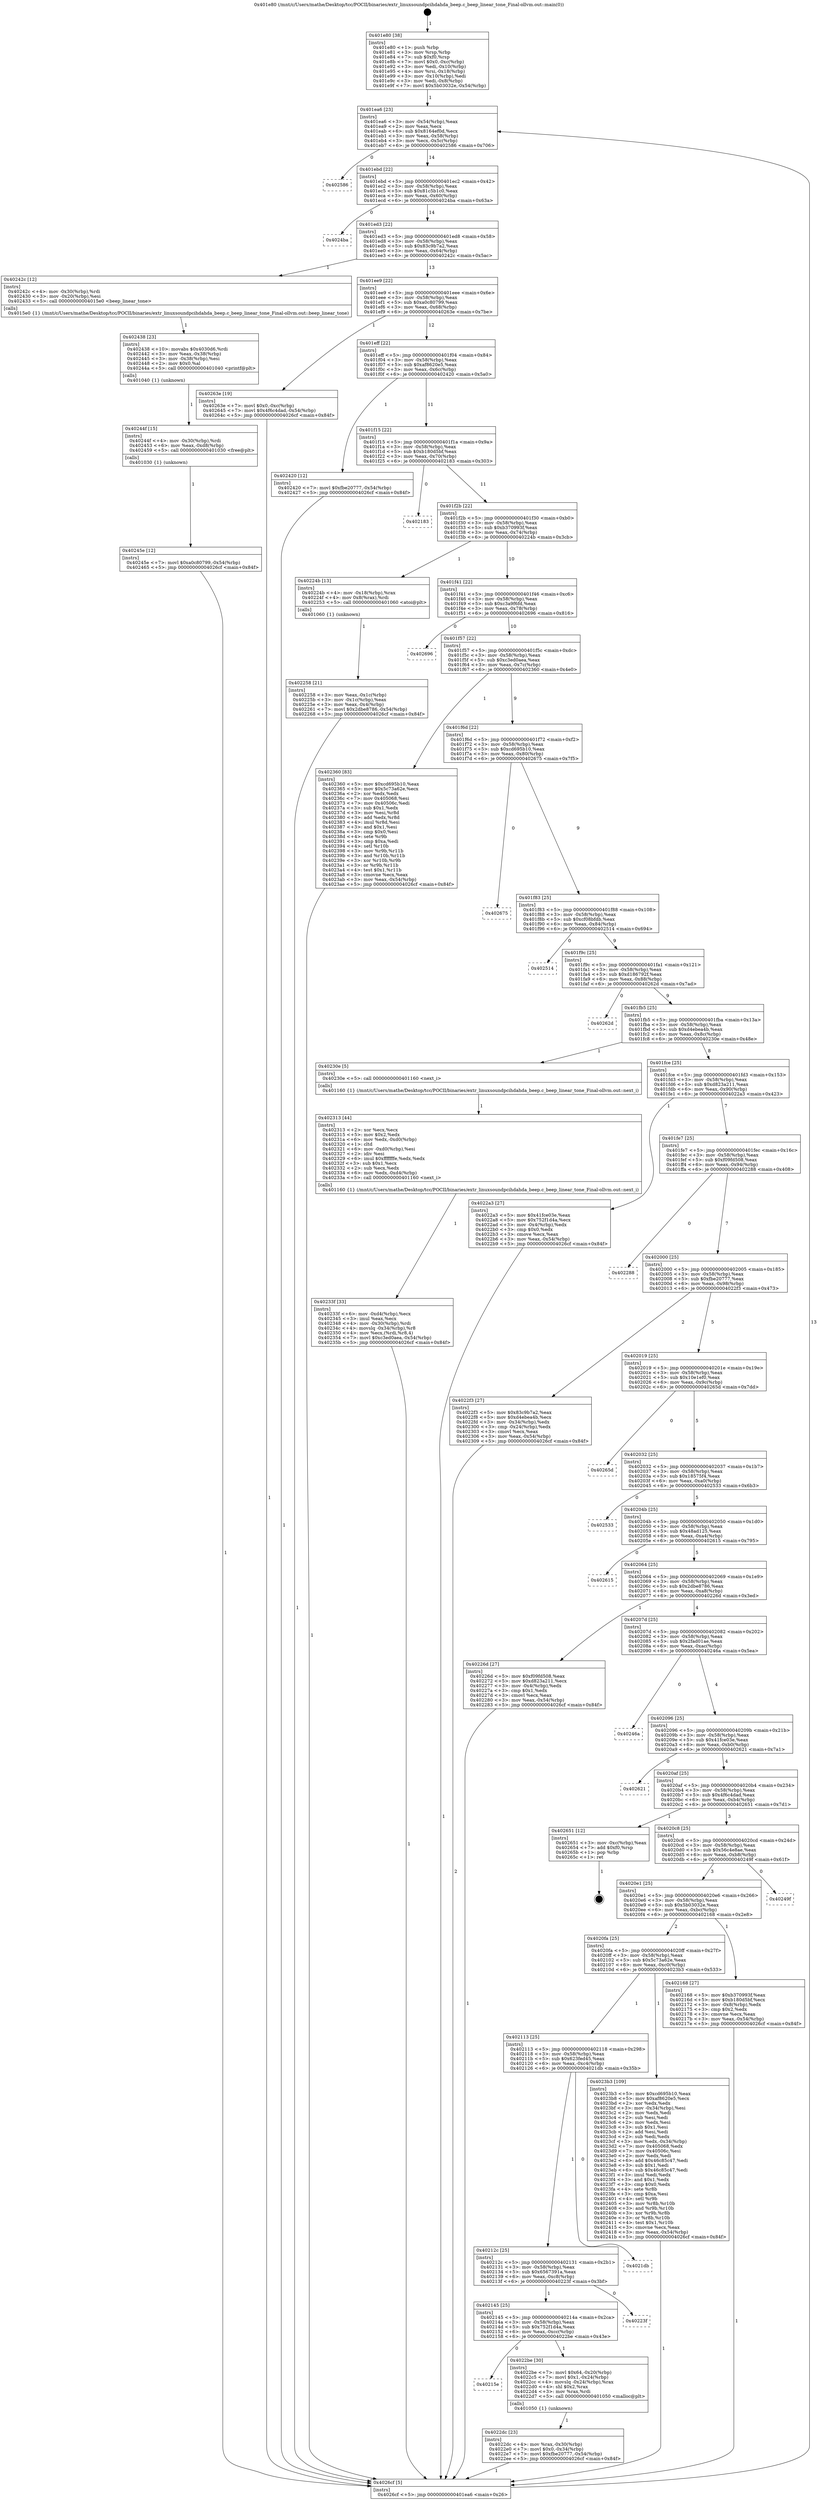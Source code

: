 digraph "0x401e80" {
  label = "0x401e80 (/mnt/c/Users/mathe/Desktop/tcc/POCII/binaries/extr_linuxsoundpcihdahda_beep.c_beep_linear_tone_Final-ollvm.out::main(0))"
  labelloc = "t"
  node[shape=record]

  Entry [label="",width=0.3,height=0.3,shape=circle,fillcolor=black,style=filled]
  "0x401ea6" [label="{
     0x401ea6 [23]\l
     | [instrs]\l
     &nbsp;&nbsp;0x401ea6 \<+3\>: mov -0x54(%rbp),%eax\l
     &nbsp;&nbsp;0x401ea9 \<+2\>: mov %eax,%ecx\l
     &nbsp;&nbsp;0x401eab \<+6\>: sub $0x8164ef0d,%ecx\l
     &nbsp;&nbsp;0x401eb1 \<+3\>: mov %eax,-0x58(%rbp)\l
     &nbsp;&nbsp;0x401eb4 \<+3\>: mov %ecx,-0x5c(%rbp)\l
     &nbsp;&nbsp;0x401eb7 \<+6\>: je 0000000000402586 \<main+0x706\>\l
  }"]
  "0x402586" [label="{
     0x402586\l
  }", style=dashed]
  "0x401ebd" [label="{
     0x401ebd [22]\l
     | [instrs]\l
     &nbsp;&nbsp;0x401ebd \<+5\>: jmp 0000000000401ec2 \<main+0x42\>\l
     &nbsp;&nbsp;0x401ec2 \<+3\>: mov -0x58(%rbp),%eax\l
     &nbsp;&nbsp;0x401ec5 \<+5\>: sub $0x81c5b1c0,%eax\l
     &nbsp;&nbsp;0x401eca \<+3\>: mov %eax,-0x60(%rbp)\l
     &nbsp;&nbsp;0x401ecd \<+6\>: je 00000000004024ba \<main+0x63a\>\l
  }"]
  Exit [label="",width=0.3,height=0.3,shape=circle,fillcolor=black,style=filled,peripheries=2]
  "0x4024ba" [label="{
     0x4024ba\l
  }", style=dashed]
  "0x401ed3" [label="{
     0x401ed3 [22]\l
     | [instrs]\l
     &nbsp;&nbsp;0x401ed3 \<+5\>: jmp 0000000000401ed8 \<main+0x58\>\l
     &nbsp;&nbsp;0x401ed8 \<+3\>: mov -0x58(%rbp),%eax\l
     &nbsp;&nbsp;0x401edb \<+5\>: sub $0x83c9b7a2,%eax\l
     &nbsp;&nbsp;0x401ee0 \<+3\>: mov %eax,-0x64(%rbp)\l
     &nbsp;&nbsp;0x401ee3 \<+6\>: je 000000000040242c \<main+0x5ac\>\l
  }"]
  "0x40245e" [label="{
     0x40245e [12]\l
     | [instrs]\l
     &nbsp;&nbsp;0x40245e \<+7\>: movl $0xa0c80799,-0x54(%rbp)\l
     &nbsp;&nbsp;0x402465 \<+5\>: jmp 00000000004026cf \<main+0x84f\>\l
  }"]
  "0x40242c" [label="{
     0x40242c [12]\l
     | [instrs]\l
     &nbsp;&nbsp;0x40242c \<+4\>: mov -0x30(%rbp),%rdi\l
     &nbsp;&nbsp;0x402430 \<+3\>: mov -0x20(%rbp),%esi\l
     &nbsp;&nbsp;0x402433 \<+5\>: call 00000000004015e0 \<beep_linear_tone\>\l
     | [calls]\l
     &nbsp;&nbsp;0x4015e0 \{1\} (/mnt/c/Users/mathe/Desktop/tcc/POCII/binaries/extr_linuxsoundpcihdahda_beep.c_beep_linear_tone_Final-ollvm.out::beep_linear_tone)\l
  }"]
  "0x401ee9" [label="{
     0x401ee9 [22]\l
     | [instrs]\l
     &nbsp;&nbsp;0x401ee9 \<+5\>: jmp 0000000000401eee \<main+0x6e\>\l
     &nbsp;&nbsp;0x401eee \<+3\>: mov -0x58(%rbp),%eax\l
     &nbsp;&nbsp;0x401ef1 \<+5\>: sub $0xa0c80799,%eax\l
     &nbsp;&nbsp;0x401ef6 \<+3\>: mov %eax,-0x68(%rbp)\l
     &nbsp;&nbsp;0x401ef9 \<+6\>: je 000000000040263e \<main+0x7be\>\l
  }"]
  "0x40244f" [label="{
     0x40244f [15]\l
     | [instrs]\l
     &nbsp;&nbsp;0x40244f \<+4\>: mov -0x30(%rbp),%rdi\l
     &nbsp;&nbsp;0x402453 \<+6\>: mov %eax,-0xd8(%rbp)\l
     &nbsp;&nbsp;0x402459 \<+5\>: call 0000000000401030 \<free@plt\>\l
     | [calls]\l
     &nbsp;&nbsp;0x401030 \{1\} (unknown)\l
  }"]
  "0x40263e" [label="{
     0x40263e [19]\l
     | [instrs]\l
     &nbsp;&nbsp;0x40263e \<+7\>: movl $0x0,-0xc(%rbp)\l
     &nbsp;&nbsp;0x402645 \<+7\>: movl $0x4f6c4dad,-0x54(%rbp)\l
     &nbsp;&nbsp;0x40264c \<+5\>: jmp 00000000004026cf \<main+0x84f\>\l
  }"]
  "0x401eff" [label="{
     0x401eff [22]\l
     | [instrs]\l
     &nbsp;&nbsp;0x401eff \<+5\>: jmp 0000000000401f04 \<main+0x84\>\l
     &nbsp;&nbsp;0x401f04 \<+3\>: mov -0x58(%rbp),%eax\l
     &nbsp;&nbsp;0x401f07 \<+5\>: sub $0xaf8620e5,%eax\l
     &nbsp;&nbsp;0x401f0c \<+3\>: mov %eax,-0x6c(%rbp)\l
     &nbsp;&nbsp;0x401f0f \<+6\>: je 0000000000402420 \<main+0x5a0\>\l
  }"]
  "0x402438" [label="{
     0x402438 [23]\l
     | [instrs]\l
     &nbsp;&nbsp;0x402438 \<+10\>: movabs $0x4030d6,%rdi\l
     &nbsp;&nbsp;0x402442 \<+3\>: mov %eax,-0x38(%rbp)\l
     &nbsp;&nbsp;0x402445 \<+3\>: mov -0x38(%rbp),%esi\l
     &nbsp;&nbsp;0x402448 \<+2\>: mov $0x0,%al\l
     &nbsp;&nbsp;0x40244a \<+5\>: call 0000000000401040 \<printf@plt\>\l
     | [calls]\l
     &nbsp;&nbsp;0x401040 \{1\} (unknown)\l
  }"]
  "0x402420" [label="{
     0x402420 [12]\l
     | [instrs]\l
     &nbsp;&nbsp;0x402420 \<+7\>: movl $0xfbe20777,-0x54(%rbp)\l
     &nbsp;&nbsp;0x402427 \<+5\>: jmp 00000000004026cf \<main+0x84f\>\l
  }"]
  "0x401f15" [label="{
     0x401f15 [22]\l
     | [instrs]\l
     &nbsp;&nbsp;0x401f15 \<+5\>: jmp 0000000000401f1a \<main+0x9a\>\l
     &nbsp;&nbsp;0x401f1a \<+3\>: mov -0x58(%rbp),%eax\l
     &nbsp;&nbsp;0x401f1d \<+5\>: sub $0xb180d5bf,%eax\l
     &nbsp;&nbsp;0x401f22 \<+3\>: mov %eax,-0x70(%rbp)\l
     &nbsp;&nbsp;0x401f25 \<+6\>: je 0000000000402183 \<main+0x303\>\l
  }"]
  "0x40233f" [label="{
     0x40233f [33]\l
     | [instrs]\l
     &nbsp;&nbsp;0x40233f \<+6\>: mov -0xd4(%rbp),%ecx\l
     &nbsp;&nbsp;0x402345 \<+3\>: imul %eax,%ecx\l
     &nbsp;&nbsp;0x402348 \<+4\>: mov -0x30(%rbp),%rdi\l
     &nbsp;&nbsp;0x40234c \<+4\>: movslq -0x34(%rbp),%r8\l
     &nbsp;&nbsp;0x402350 \<+4\>: mov %ecx,(%rdi,%r8,4)\l
     &nbsp;&nbsp;0x402354 \<+7\>: movl $0xc3ed0aea,-0x54(%rbp)\l
     &nbsp;&nbsp;0x40235b \<+5\>: jmp 00000000004026cf \<main+0x84f\>\l
  }"]
  "0x402183" [label="{
     0x402183\l
  }", style=dashed]
  "0x401f2b" [label="{
     0x401f2b [22]\l
     | [instrs]\l
     &nbsp;&nbsp;0x401f2b \<+5\>: jmp 0000000000401f30 \<main+0xb0\>\l
     &nbsp;&nbsp;0x401f30 \<+3\>: mov -0x58(%rbp),%eax\l
     &nbsp;&nbsp;0x401f33 \<+5\>: sub $0xb370993f,%eax\l
     &nbsp;&nbsp;0x401f38 \<+3\>: mov %eax,-0x74(%rbp)\l
     &nbsp;&nbsp;0x401f3b \<+6\>: je 000000000040224b \<main+0x3cb\>\l
  }"]
  "0x402313" [label="{
     0x402313 [44]\l
     | [instrs]\l
     &nbsp;&nbsp;0x402313 \<+2\>: xor %ecx,%ecx\l
     &nbsp;&nbsp;0x402315 \<+5\>: mov $0x2,%edx\l
     &nbsp;&nbsp;0x40231a \<+6\>: mov %edx,-0xd0(%rbp)\l
     &nbsp;&nbsp;0x402320 \<+1\>: cltd\l
     &nbsp;&nbsp;0x402321 \<+6\>: mov -0xd0(%rbp),%esi\l
     &nbsp;&nbsp;0x402327 \<+2\>: idiv %esi\l
     &nbsp;&nbsp;0x402329 \<+6\>: imul $0xfffffffe,%edx,%edx\l
     &nbsp;&nbsp;0x40232f \<+3\>: sub $0x1,%ecx\l
     &nbsp;&nbsp;0x402332 \<+2\>: sub %ecx,%edx\l
     &nbsp;&nbsp;0x402334 \<+6\>: mov %edx,-0xd4(%rbp)\l
     &nbsp;&nbsp;0x40233a \<+5\>: call 0000000000401160 \<next_i\>\l
     | [calls]\l
     &nbsp;&nbsp;0x401160 \{1\} (/mnt/c/Users/mathe/Desktop/tcc/POCII/binaries/extr_linuxsoundpcihdahda_beep.c_beep_linear_tone_Final-ollvm.out::next_i)\l
  }"]
  "0x40224b" [label="{
     0x40224b [13]\l
     | [instrs]\l
     &nbsp;&nbsp;0x40224b \<+4\>: mov -0x18(%rbp),%rax\l
     &nbsp;&nbsp;0x40224f \<+4\>: mov 0x8(%rax),%rdi\l
     &nbsp;&nbsp;0x402253 \<+5\>: call 0000000000401060 \<atoi@plt\>\l
     | [calls]\l
     &nbsp;&nbsp;0x401060 \{1\} (unknown)\l
  }"]
  "0x401f41" [label="{
     0x401f41 [22]\l
     | [instrs]\l
     &nbsp;&nbsp;0x401f41 \<+5\>: jmp 0000000000401f46 \<main+0xc6\>\l
     &nbsp;&nbsp;0x401f46 \<+3\>: mov -0x58(%rbp),%eax\l
     &nbsp;&nbsp;0x401f49 \<+5\>: sub $0xc3a9f6fd,%eax\l
     &nbsp;&nbsp;0x401f4e \<+3\>: mov %eax,-0x78(%rbp)\l
     &nbsp;&nbsp;0x401f51 \<+6\>: je 0000000000402696 \<main+0x816\>\l
  }"]
  "0x4022dc" [label="{
     0x4022dc [23]\l
     | [instrs]\l
     &nbsp;&nbsp;0x4022dc \<+4\>: mov %rax,-0x30(%rbp)\l
     &nbsp;&nbsp;0x4022e0 \<+7\>: movl $0x0,-0x34(%rbp)\l
     &nbsp;&nbsp;0x4022e7 \<+7\>: movl $0xfbe20777,-0x54(%rbp)\l
     &nbsp;&nbsp;0x4022ee \<+5\>: jmp 00000000004026cf \<main+0x84f\>\l
  }"]
  "0x402696" [label="{
     0x402696\l
  }", style=dashed]
  "0x401f57" [label="{
     0x401f57 [22]\l
     | [instrs]\l
     &nbsp;&nbsp;0x401f57 \<+5\>: jmp 0000000000401f5c \<main+0xdc\>\l
     &nbsp;&nbsp;0x401f5c \<+3\>: mov -0x58(%rbp),%eax\l
     &nbsp;&nbsp;0x401f5f \<+5\>: sub $0xc3ed0aea,%eax\l
     &nbsp;&nbsp;0x401f64 \<+3\>: mov %eax,-0x7c(%rbp)\l
     &nbsp;&nbsp;0x401f67 \<+6\>: je 0000000000402360 \<main+0x4e0\>\l
  }"]
  "0x40215e" [label="{
     0x40215e\l
  }", style=dashed]
  "0x402360" [label="{
     0x402360 [83]\l
     | [instrs]\l
     &nbsp;&nbsp;0x402360 \<+5\>: mov $0xcd695b10,%eax\l
     &nbsp;&nbsp;0x402365 \<+5\>: mov $0x5c73a62e,%ecx\l
     &nbsp;&nbsp;0x40236a \<+2\>: xor %edx,%edx\l
     &nbsp;&nbsp;0x40236c \<+7\>: mov 0x405068,%esi\l
     &nbsp;&nbsp;0x402373 \<+7\>: mov 0x40506c,%edi\l
     &nbsp;&nbsp;0x40237a \<+3\>: sub $0x1,%edx\l
     &nbsp;&nbsp;0x40237d \<+3\>: mov %esi,%r8d\l
     &nbsp;&nbsp;0x402380 \<+3\>: add %edx,%r8d\l
     &nbsp;&nbsp;0x402383 \<+4\>: imul %r8d,%esi\l
     &nbsp;&nbsp;0x402387 \<+3\>: and $0x1,%esi\l
     &nbsp;&nbsp;0x40238a \<+3\>: cmp $0x0,%esi\l
     &nbsp;&nbsp;0x40238d \<+4\>: sete %r9b\l
     &nbsp;&nbsp;0x402391 \<+3\>: cmp $0xa,%edi\l
     &nbsp;&nbsp;0x402394 \<+4\>: setl %r10b\l
     &nbsp;&nbsp;0x402398 \<+3\>: mov %r9b,%r11b\l
     &nbsp;&nbsp;0x40239b \<+3\>: and %r10b,%r11b\l
     &nbsp;&nbsp;0x40239e \<+3\>: xor %r10b,%r9b\l
     &nbsp;&nbsp;0x4023a1 \<+3\>: or %r9b,%r11b\l
     &nbsp;&nbsp;0x4023a4 \<+4\>: test $0x1,%r11b\l
     &nbsp;&nbsp;0x4023a8 \<+3\>: cmovne %ecx,%eax\l
     &nbsp;&nbsp;0x4023ab \<+3\>: mov %eax,-0x54(%rbp)\l
     &nbsp;&nbsp;0x4023ae \<+5\>: jmp 00000000004026cf \<main+0x84f\>\l
  }"]
  "0x401f6d" [label="{
     0x401f6d [22]\l
     | [instrs]\l
     &nbsp;&nbsp;0x401f6d \<+5\>: jmp 0000000000401f72 \<main+0xf2\>\l
     &nbsp;&nbsp;0x401f72 \<+3\>: mov -0x58(%rbp),%eax\l
     &nbsp;&nbsp;0x401f75 \<+5\>: sub $0xcd695b10,%eax\l
     &nbsp;&nbsp;0x401f7a \<+3\>: mov %eax,-0x80(%rbp)\l
     &nbsp;&nbsp;0x401f7d \<+6\>: je 0000000000402675 \<main+0x7f5\>\l
  }"]
  "0x4022be" [label="{
     0x4022be [30]\l
     | [instrs]\l
     &nbsp;&nbsp;0x4022be \<+7\>: movl $0x64,-0x20(%rbp)\l
     &nbsp;&nbsp;0x4022c5 \<+7\>: movl $0x1,-0x24(%rbp)\l
     &nbsp;&nbsp;0x4022cc \<+4\>: movslq -0x24(%rbp),%rax\l
     &nbsp;&nbsp;0x4022d0 \<+4\>: shl $0x2,%rax\l
     &nbsp;&nbsp;0x4022d4 \<+3\>: mov %rax,%rdi\l
     &nbsp;&nbsp;0x4022d7 \<+5\>: call 0000000000401050 \<malloc@plt\>\l
     | [calls]\l
     &nbsp;&nbsp;0x401050 \{1\} (unknown)\l
  }"]
  "0x402675" [label="{
     0x402675\l
  }", style=dashed]
  "0x401f83" [label="{
     0x401f83 [25]\l
     | [instrs]\l
     &nbsp;&nbsp;0x401f83 \<+5\>: jmp 0000000000401f88 \<main+0x108\>\l
     &nbsp;&nbsp;0x401f88 \<+3\>: mov -0x58(%rbp),%eax\l
     &nbsp;&nbsp;0x401f8b \<+5\>: sub $0xcf08bfdb,%eax\l
     &nbsp;&nbsp;0x401f90 \<+6\>: mov %eax,-0x84(%rbp)\l
     &nbsp;&nbsp;0x401f96 \<+6\>: je 0000000000402514 \<main+0x694\>\l
  }"]
  "0x402145" [label="{
     0x402145 [25]\l
     | [instrs]\l
     &nbsp;&nbsp;0x402145 \<+5\>: jmp 000000000040214a \<main+0x2ca\>\l
     &nbsp;&nbsp;0x40214a \<+3\>: mov -0x58(%rbp),%eax\l
     &nbsp;&nbsp;0x40214d \<+5\>: sub $0x752f1d4a,%eax\l
     &nbsp;&nbsp;0x402152 \<+6\>: mov %eax,-0xcc(%rbp)\l
     &nbsp;&nbsp;0x402158 \<+6\>: je 00000000004022be \<main+0x43e\>\l
  }"]
  "0x402514" [label="{
     0x402514\l
  }", style=dashed]
  "0x401f9c" [label="{
     0x401f9c [25]\l
     | [instrs]\l
     &nbsp;&nbsp;0x401f9c \<+5\>: jmp 0000000000401fa1 \<main+0x121\>\l
     &nbsp;&nbsp;0x401fa1 \<+3\>: mov -0x58(%rbp),%eax\l
     &nbsp;&nbsp;0x401fa4 \<+5\>: sub $0xd186792f,%eax\l
     &nbsp;&nbsp;0x401fa9 \<+6\>: mov %eax,-0x88(%rbp)\l
     &nbsp;&nbsp;0x401faf \<+6\>: je 000000000040262d \<main+0x7ad\>\l
  }"]
  "0x40223f" [label="{
     0x40223f\l
  }", style=dashed]
  "0x40262d" [label="{
     0x40262d\l
  }", style=dashed]
  "0x401fb5" [label="{
     0x401fb5 [25]\l
     | [instrs]\l
     &nbsp;&nbsp;0x401fb5 \<+5\>: jmp 0000000000401fba \<main+0x13a\>\l
     &nbsp;&nbsp;0x401fba \<+3\>: mov -0x58(%rbp),%eax\l
     &nbsp;&nbsp;0x401fbd \<+5\>: sub $0xd4ebea4b,%eax\l
     &nbsp;&nbsp;0x401fc2 \<+6\>: mov %eax,-0x8c(%rbp)\l
     &nbsp;&nbsp;0x401fc8 \<+6\>: je 000000000040230e \<main+0x48e\>\l
  }"]
  "0x40212c" [label="{
     0x40212c [25]\l
     | [instrs]\l
     &nbsp;&nbsp;0x40212c \<+5\>: jmp 0000000000402131 \<main+0x2b1\>\l
     &nbsp;&nbsp;0x402131 \<+3\>: mov -0x58(%rbp),%eax\l
     &nbsp;&nbsp;0x402134 \<+5\>: sub $0x6567391a,%eax\l
     &nbsp;&nbsp;0x402139 \<+6\>: mov %eax,-0xc8(%rbp)\l
     &nbsp;&nbsp;0x40213f \<+6\>: je 000000000040223f \<main+0x3bf\>\l
  }"]
  "0x40230e" [label="{
     0x40230e [5]\l
     | [instrs]\l
     &nbsp;&nbsp;0x40230e \<+5\>: call 0000000000401160 \<next_i\>\l
     | [calls]\l
     &nbsp;&nbsp;0x401160 \{1\} (/mnt/c/Users/mathe/Desktop/tcc/POCII/binaries/extr_linuxsoundpcihdahda_beep.c_beep_linear_tone_Final-ollvm.out::next_i)\l
  }"]
  "0x401fce" [label="{
     0x401fce [25]\l
     | [instrs]\l
     &nbsp;&nbsp;0x401fce \<+5\>: jmp 0000000000401fd3 \<main+0x153\>\l
     &nbsp;&nbsp;0x401fd3 \<+3\>: mov -0x58(%rbp),%eax\l
     &nbsp;&nbsp;0x401fd6 \<+5\>: sub $0xd823a211,%eax\l
     &nbsp;&nbsp;0x401fdb \<+6\>: mov %eax,-0x90(%rbp)\l
     &nbsp;&nbsp;0x401fe1 \<+6\>: je 00000000004022a3 \<main+0x423\>\l
  }"]
  "0x4021db" [label="{
     0x4021db\l
  }", style=dashed]
  "0x4022a3" [label="{
     0x4022a3 [27]\l
     | [instrs]\l
     &nbsp;&nbsp;0x4022a3 \<+5\>: mov $0x41fce03e,%eax\l
     &nbsp;&nbsp;0x4022a8 \<+5\>: mov $0x752f1d4a,%ecx\l
     &nbsp;&nbsp;0x4022ad \<+3\>: mov -0x4(%rbp),%edx\l
     &nbsp;&nbsp;0x4022b0 \<+3\>: cmp $0x0,%edx\l
     &nbsp;&nbsp;0x4022b3 \<+3\>: cmove %ecx,%eax\l
     &nbsp;&nbsp;0x4022b6 \<+3\>: mov %eax,-0x54(%rbp)\l
     &nbsp;&nbsp;0x4022b9 \<+5\>: jmp 00000000004026cf \<main+0x84f\>\l
  }"]
  "0x401fe7" [label="{
     0x401fe7 [25]\l
     | [instrs]\l
     &nbsp;&nbsp;0x401fe7 \<+5\>: jmp 0000000000401fec \<main+0x16c\>\l
     &nbsp;&nbsp;0x401fec \<+3\>: mov -0x58(%rbp),%eax\l
     &nbsp;&nbsp;0x401fef \<+5\>: sub $0xf09fd508,%eax\l
     &nbsp;&nbsp;0x401ff4 \<+6\>: mov %eax,-0x94(%rbp)\l
     &nbsp;&nbsp;0x401ffa \<+6\>: je 0000000000402288 \<main+0x408\>\l
  }"]
  "0x402113" [label="{
     0x402113 [25]\l
     | [instrs]\l
     &nbsp;&nbsp;0x402113 \<+5\>: jmp 0000000000402118 \<main+0x298\>\l
     &nbsp;&nbsp;0x402118 \<+3\>: mov -0x58(%rbp),%eax\l
     &nbsp;&nbsp;0x40211b \<+5\>: sub $0x623fed45,%eax\l
     &nbsp;&nbsp;0x402120 \<+6\>: mov %eax,-0xc4(%rbp)\l
     &nbsp;&nbsp;0x402126 \<+6\>: je 00000000004021db \<main+0x35b\>\l
  }"]
  "0x402288" [label="{
     0x402288\l
  }", style=dashed]
  "0x402000" [label="{
     0x402000 [25]\l
     | [instrs]\l
     &nbsp;&nbsp;0x402000 \<+5\>: jmp 0000000000402005 \<main+0x185\>\l
     &nbsp;&nbsp;0x402005 \<+3\>: mov -0x58(%rbp),%eax\l
     &nbsp;&nbsp;0x402008 \<+5\>: sub $0xfbe20777,%eax\l
     &nbsp;&nbsp;0x40200d \<+6\>: mov %eax,-0x98(%rbp)\l
     &nbsp;&nbsp;0x402013 \<+6\>: je 00000000004022f3 \<main+0x473\>\l
  }"]
  "0x4023b3" [label="{
     0x4023b3 [109]\l
     | [instrs]\l
     &nbsp;&nbsp;0x4023b3 \<+5\>: mov $0xcd695b10,%eax\l
     &nbsp;&nbsp;0x4023b8 \<+5\>: mov $0xaf8620e5,%ecx\l
     &nbsp;&nbsp;0x4023bd \<+2\>: xor %edx,%edx\l
     &nbsp;&nbsp;0x4023bf \<+3\>: mov -0x34(%rbp),%esi\l
     &nbsp;&nbsp;0x4023c2 \<+2\>: mov %edx,%edi\l
     &nbsp;&nbsp;0x4023c4 \<+2\>: sub %esi,%edi\l
     &nbsp;&nbsp;0x4023c6 \<+2\>: mov %edx,%esi\l
     &nbsp;&nbsp;0x4023c8 \<+3\>: sub $0x1,%esi\l
     &nbsp;&nbsp;0x4023cb \<+2\>: add %esi,%edi\l
     &nbsp;&nbsp;0x4023cd \<+2\>: sub %edi,%edx\l
     &nbsp;&nbsp;0x4023cf \<+3\>: mov %edx,-0x34(%rbp)\l
     &nbsp;&nbsp;0x4023d2 \<+7\>: mov 0x405068,%edx\l
     &nbsp;&nbsp;0x4023d9 \<+7\>: mov 0x40506c,%esi\l
     &nbsp;&nbsp;0x4023e0 \<+2\>: mov %edx,%edi\l
     &nbsp;&nbsp;0x4023e2 \<+6\>: add $0x46c85c47,%edi\l
     &nbsp;&nbsp;0x4023e8 \<+3\>: sub $0x1,%edi\l
     &nbsp;&nbsp;0x4023eb \<+6\>: sub $0x46c85c47,%edi\l
     &nbsp;&nbsp;0x4023f1 \<+3\>: imul %edi,%edx\l
     &nbsp;&nbsp;0x4023f4 \<+3\>: and $0x1,%edx\l
     &nbsp;&nbsp;0x4023f7 \<+3\>: cmp $0x0,%edx\l
     &nbsp;&nbsp;0x4023fa \<+4\>: sete %r8b\l
     &nbsp;&nbsp;0x4023fe \<+3\>: cmp $0xa,%esi\l
     &nbsp;&nbsp;0x402401 \<+4\>: setl %r9b\l
     &nbsp;&nbsp;0x402405 \<+3\>: mov %r8b,%r10b\l
     &nbsp;&nbsp;0x402408 \<+3\>: and %r9b,%r10b\l
     &nbsp;&nbsp;0x40240b \<+3\>: xor %r9b,%r8b\l
     &nbsp;&nbsp;0x40240e \<+3\>: or %r8b,%r10b\l
     &nbsp;&nbsp;0x402411 \<+4\>: test $0x1,%r10b\l
     &nbsp;&nbsp;0x402415 \<+3\>: cmovne %ecx,%eax\l
     &nbsp;&nbsp;0x402418 \<+3\>: mov %eax,-0x54(%rbp)\l
     &nbsp;&nbsp;0x40241b \<+5\>: jmp 00000000004026cf \<main+0x84f\>\l
  }"]
  "0x4022f3" [label="{
     0x4022f3 [27]\l
     | [instrs]\l
     &nbsp;&nbsp;0x4022f3 \<+5\>: mov $0x83c9b7a2,%eax\l
     &nbsp;&nbsp;0x4022f8 \<+5\>: mov $0xd4ebea4b,%ecx\l
     &nbsp;&nbsp;0x4022fd \<+3\>: mov -0x34(%rbp),%edx\l
     &nbsp;&nbsp;0x402300 \<+3\>: cmp -0x24(%rbp),%edx\l
     &nbsp;&nbsp;0x402303 \<+3\>: cmovl %ecx,%eax\l
     &nbsp;&nbsp;0x402306 \<+3\>: mov %eax,-0x54(%rbp)\l
     &nbsp;&nbsp;0x402309 \<+5\>: jmp 00000000004026cf \<main+0x84f\>\l
  }"]
  "0x402019" [label="{
     0x402019 [25]\l
     | [instrs]\l
     &nbsp;&nbsp;0x402019 \<+5\>: jmp 000000000040201e \<main+0x19e\>\l
     &nbsp;&nbsp;0x40201e \<+3\>: mov -0x58(%rbp),%eax\l
     &nbsp;&nbsp;0x402021 \<+5\>: sub $0x10e1ef0,%eax\l
     &nbsp;&nbsp;0x402026 \<+6\>: mov %eax,-0x9c(%rbp)\l
     &nbsp;&nbsp;0x40202c \<+6\>: je 000000000040265d \<main+0x7dd\>\l
  }"]
  "0x402258" [label="{
     0x402258 [21]\l
     | [instrs]\l
     &nbsp;&nbsp;0x402258 \<+3\>: mov %eax,-0x1c(%rbp)\l
     &nbsp;&nbsp;0x40225b \<+3\>: mov -0x1c(%rbp),%eax\l
     &nbsp;&nbsp;0x40225e \<+3\>: mov %eax,-0x4(%rbp)\l
     &nbsp;&nbsp;0x402261 \<+7\>: movl $0x2dbe8786,-0x54(%rbp)\l
     &nbsp;&nbsp;0x402268 \<+5\>: jmp 00000000004026cf \<main+0x84f\>\l
  }"]
  "0x40265d" [label="{
     0x40265d\l
  }", style=dashed]
  "0x402032" [label="{
     0x402032 [25]\l
     | [instrs]\l
     &nbsp;&nbsp;0x402032 \<+5\>: jmp 0000000000402037 \<main+0x1b7\>\l
     &nbsp;&nbsp;0x402037 \<+3\>: mov -0x58(%rbp),%eax\l
     &nbsp;&nbsp;0x40203a \<+5\>: sub $0x18575f4,%eax\l
     &nbsp;&nbsp;0x40203f \<+6\>: mov %eax,-0xa0(%rbp)\l
     &nbsp;&nbsp;0x402045 \<+6\>: je 0000000000402533 \<main+0x6b3\>\l
  }"]
  "0x401e80" [label="{
     0x401e80 [38]\l
     | [instrs]\l
     &nbsp;&nbsp;0x401e80 \<+1\>: push %rbp\l
     &nbsp;&nbsp;0x401e81 \<+3\>: mov %rsp,%rbp\l
     &nbsp;&nbsp;0x401e84 \<+7\>: sub $0xf0,%rsp\l
     &nbsp;&nbsp;0x401e8b \<+7\>: movl $0x0,-0xc(%rbp)\l
     &nbsp;&nbsp;0x401e92 \<+3\>: mov %edi,-0x10(%rbp)\l
     &nbsp;&nbsp;0x401e95 \<+4\>: mov %rsi,-0x18(%rbp)\l
     &nbsp;&nbsp;0x401e99 \<+3\>: mov -0x10(%rbp),%edi\l
     &nbsp;&nbsp;0x401e9c \<+3\>: mov %edi,-0x8(%rbp)\l
     &nbsp;&nbsp;0x401e9f \<+7\>: movl $0x5b03032e,-0x54(%rbp)\l
  }"]
  "0x402533" [label="{
     0x402533\l
  }", style=dashed]
  "0x40204b" [label="{
     0x40204b [25]\l
     | [instrs]\l
     &nbsp;&nbsp;0x40204b \<+5\>: jmp 0000000000402050 \<main+0x1d0\>\l
     &nbsp;&nbsp;0x402050 \<+3\>: mov -0x58(%rbp),%eax\l
     &nbsp;&nbsp;0x402053 \<+5\>: sub $0x48ad125,%eax\l
     &nbsp;&nbsp;0x402058 \<+6\>: mov %eax,-0xa4(%rbp)\l
     &nbsp;&nbsp;0x40205e \<+6\>: je 0000000000402615 \<main+0x795\>\l
  }"]
  "0x4026cf" [label="{
     0x4026cf [5]\l
     | [instrs]\l
     &nbsp;&nbsp;0x4026cf \<+5\>: jmp 0000000000401ea6 \<main+0x26\>\l
  }"]
  "0x402615" [label="{
     0x402615\l
  }", style=dashed]
  "0x402064" [label="{
     0x402064 [25]\l
     | [instrs]\l
     &nbsp;&nbsp;0x402064 \<+5\>: jmp 0000000000402069 \<main+0x1e9\>\l
     &nbsp;&nbsp;0x402069 \<+3\>: mov -0x58(%rbp),%eax\l
     &nbsp;&nbsp;0x40206c \<+5\>: sub $0x2dbe8786,%eax\l
     &nbsp;&nbsp;0x402071 \<+6\>: mov %eax,-0xa8(%rbp)\l
     &nbsp;&nbsp;0x402077 \<+6\>: je 000000000040226d \<main+0x3ed\>\l
  }"]
  "0x4020fa" [label="{
     0x4020fa [25]\l
     | [instrs]\l
     &nbsp;&nbsp;0x4020fa \<+5\>: jmp 00000000004020ff \<main+0x27f\>\l
     &nbsp;&nbsp;0x4020ff \<+3\>: mov -0x58(%rbp),%eax\l
     &nbsp;&nbsp;0x402102 \<+5\>: sub $0x5c73a62e,%eax\l
     &nbsp;&nbsp;0x402107 \<+6\>: mov %eax,-0xc0(%rbp)\l
     &nbsp;&nbsp;0x40210d \<+6\>: je 00000000004023b3 \<main+0x533\>\l
  }"]
  "0x40226d" [label="{
     0x40226d [27]\l
     | [instrs]\l
     &nbsp;&nbsp;0x40226d \<+5\>: mov $0xf09fd508,%eax\l
     &nbsp;&nbsp;0x402272 \<+5\>: mov $0xd823a211,%ecx\l
     &nbsp;&nbsp;0x402277 \<+3\>: mov -0x4(%rbp),%edx\l
     &nbsp;&nbsp;0x40227a \<+3\>: cmp $0x1,%edx\l
     &nbsp;&nbsp;0x40227d \<+3\>: cmovl %ecx,%eax\l
     &nbsp;&nbsp;0x402280 \<+3\>: mov %eax,-0x54(%rbp)\l
     &nbsp;&nbsp;0x402283 \<+5\>: jmp 00000000004026cf \<main+0x84f\>\l
  }"]
  "0x40207d" [label="{
     0x40207d [25]\l
     | [instrs]\l
     &nbsp;&nbsp;0x40207d \<+5\>: jmp 0000000000402082 \<main+0x202\>\l
     &nbsp;&nbsp;0x402082 \<+3\>: mov -0x58(%rbp),%eax\l
     &nbsp;&nbsp;0x402085 \<+5\>: sub $0x2fad01ae,%eax\l
     &nbsp;&nbsp;0x40208a \<+6\>: mov %eax,-0xac(%rbp)\l
     &nbsp;&nbsp;0x402090 \<+6\>: je 000000000040246a \<main+0x5ea\>\l
  }"]
  "0x402168" [label="{
     0x402168 [27]\l
     | [instrs]\l
     &nbsp;&nbsp;0x402168 \<+5\>: mov $0xb370993f,%eax\l
     &nbsp;&nbsp;0x40216d \<+5\>: mov $0xb180d5bf,%ecx\l
     &nbsp;&nbsp;0x402172 \<+3\>: mov -0x8(%rbp),%edx\l
     &nbsp;&nbsp;0x402175 \<+3\>: cmp $0x2,%edx\l
     &nbsp;&nbsp;0x402178 \<+3\>: cmovne %ecx,%eax\l
     &nbsp;&nbsp;0x40217b \<+3\>: mov %eax,-0x54(%rbp)\l
     &nbsp;&nbsp;0x40217e \<+5\>: jmp 00000000004026cf \<main+0x84f\>\l
  }"]
  "0x40246a" [label="{
     0x40246a\l
  }", style=dashed]
  "0x402096" [label="{
     0x402096 [25]\l
     | [instrs]\l
     &nbsp;&nbsp;0x402096 \<+5\>: jmp 000000000040209b \<main+0x21b\>\l
     &nbsp;&nbsp;0x40209b \<+3\>: mov -0x58(%rbp),%eax\l
     &nbsp;&nbsp;0x40209e \<+5\>: sub $0x41fce03e,%eax\l
     &nbsp;&nbsp;0x4020a3 \<+6\>: mov %eax,-0xb0(%rbp)\l
     &nbsp;&nbsp;0x4020a9 \<+6\>: je 0000000000402621 \<main+0x7a1\>\l
  }"]
  "0x4020e1" [label="{
     0x4020e1 [25]\l
     | [instrs]\l
     &nbsp;&nbsp;0x4020e1 \<+5\>: jmp 00000000004020e6 \<main+0x266\>\l
     &nbsp;&nbsp;0x4020e6 \<+3\>: mov -0x58(%rbp),%eax\l
     &nbsp;&nbsp;0x4020e9 \<+5\>: sub $0x5b03032e,%eax\l
     &nbsp;&nbsp;0x4020ee \<+6\>: mov %eax,-0xbc(%rbp)\l
     &nbsp;&nbsp;0x4020f4 \<+6\>: je 0000000000402168 \<main+0x2e8\>\l
  }"]
  "0x402621" [label="{
     0x402621\l
  }", style=dashed]
  "0x4020af" [label="{
     0x4020af [25]\l
     | [instrs]\l
     &nbsp;&nbsp;0x4020af \<+5\>: jmp 00000000004020b4 \<main+0x234\>\l
     &nbsp;&nbsp;0x4020b4 \<+3\>: mov -0x58(%rbp),%eax\l
     &nbsp;&nbsp;0x4020b7 \<+5\>: sub $0x4f6c4dad,%eax\l
     &nbsp;&nbsp;0x4020bc \<+6\>: mov %eax,-0xb4(%rbp)\l
     &nbsp;&nbsp;0x4020c2 \<+6\>: je 0000000000402651 \<main+0x7d1\>\l
  }"]
  "0x40249f" [label="{
     0x40249f\l
  }", style=dashed]
  "0x402651" [label="{
     0x402651 [12]\l
     | [instrs]\l
     &nbsp;&nbsp;0x402651 \<+3\>: mov -0xc(%rbp),%eax\l
     &nbsp;&nbsp;0x402654 \<+7\>: add $0xf0,%rsp\l
     &nbsp;&nbsp;0x40265b \<+1\>: pop %rbp\l
     &nbsp;&nbsp;0x40265c \<+1\>: ret\l
  }"]
  "0x4020c8" [label="{
     0x4020c8 [25]\l
     | [instrs]\l
     &nbsp;&nbsp;0x4020c8 \<+5\>: jmp 00000000004020cd \<main+0x24d\>\l
     &nbsp;&nbsp;0x4020cd \<+3\>: mov -0x58(%rbp),%eax\l
     &nbsp;&nbsp;0x4020d0 \<+5\>: sub $0x56c4e8ae,%eax\l
     &nbsp;&nbsp;0x4020d5 \<+6\>: mov %eax,-0xb8(%rbp)\l
     &nbsp;&nbsp;0x4020db \<+6\>: je 000000000040249f \<main+0x61f\>\l
  }"]
  Entry -> "0x401e80" [label=" 1"]
  "0x401ea6" -> "0x402586" [label=" 0"]
  "0x401ea6" -> "0x401ebd" [label=" 14"]
  "0x402651" -> Exit [label=" 1"]
  "0x401ebd" -> "0x4024ba" [label=" 0"]
  "0x401ebd" -> "0x401ed3" [label=" 14"]
  "0x40263e" -> "0x4026cf" [label=" 1"]
  "0x401ed3" -> "0x40242c" [label=" 1"]
  "0x401ed3" -> "0x401ee9" [label=" 13"]
  "0x40245e" -> "0x4026cf" [label=" 1"]
  "0x401ee9" -> "0x40263e" [label=" 1"]
  "0x401ee9" -> "0x401eff" [label=" 12"]
  "0x40244f" -> "0x40245e" [label=" 1"]
  "0x401eff" -> "0x402420" [label=" 1"]
  "0x401eff" -> "0x401f15" [label=" 11"]
  "0x402438" -> "0x40244f" [label=" 1"]
  "0x401f15" -> "0x402183" [label=" 0"]
  "0x401f15" -> "0x401f2b" [label=" 11"]
  "0x40242c" -> "0x402438" [label=" 1"]
  "0x401f2b" -> "0x40224b" [label=" 1"]
  "0x401f2b" -> "0x401f41" [label=" 10"]
  "0x402420" -> "0x4026cf" [label=" 1"]
  "0x401f41" -> "0x402696" [label=" 0"]
  "0x401f41" -> "0x401f57" [label=" 10"]
  "0x4023b3" -> "0x4026cf" [label=" 1"]
  "0x401f57" -> "0x402360" [label=" 1"]
  "0x401f57" -> "0x401f6d" [label=" 9"]
  "0x402360" -> "0x4026cf" [label=" 1"]
  "0x401f6d" -> "0x402675" [label=" 0"]
  "0x401f6d" -> "0x401f83" [label=" 9"]
  "0x40233f" -> "0x4026cf" [label=" 1"]
  "0x401f83" -> "0x402514" [label=" 0"]
  "0x401f83" -> "0x401f9c" [label=" 9"]
  "0x40230e" -> "0x402313" [label=" 1"]
  "0x401f9c" -> "0x40262d" [label=" 0"]
  "0x401f9c" -> "0x401fb5" [label=" 9"]
  "0x4022f3" -> "0x4026cf" [label=" 2"]
  "0x401fb5" -> "0x40230e" [label=" 1"]
  "0x401fb5" -> "0x401fce" [label=" 8"]
  "0x4022be" -> "0x4022dc" [label=" 1"]
  "0x401fce" -> "0x4022a3" [label=" 1"]
  "0x401fce" -> "0x401fe7" [label=" 7"]
  "0x402145" -> "0x40215e" [label=" 0"]
  "0x401fe7" -> "0x402288" [label=" 0"]
  "0x401fe7" -> "0x402000" [label=" 7"]
  "0x402313" -> "0x40233f" [label=" 1"]
  "0x402000" -> "0x4022f3" [label=" 2"]
  "0x402000" -> "0x402019" [label=" 5"]
  "0x40212c" -> "0x402145" [label=" 1"]
  "0x402019" -> "0x40265d" [label=" 0"]
  "0x402019" -> "0x402032" [label=" 5"]
  "0x4022dc" -> "0x4026cf" [label=" 1"]
  "0x402032" -> "0x402533" [label=" 0"]
  "0x402032" -> "0x40204b" [label=" 5"]
  "0x402113" -> "0x40212c" [label=" 1"]
  "0x40204b" -> "0x402615" [label=" 0"]
  "0x40204b" -> "0x402064" [label=" 5"]
  "0x402113" -> "0x4021db" [label=" 0"]
  "0x402064" -> "0x40226d" [label=" 1"]
  "0x402064" -> "0x40207d" [label=" 4"]
  "0x402145" -> "0x4022be" [label=" 1"]
  "0x40207d" -> "0x40246a" [label=" 0"]
  "0x40207d" -> "0x402096" [label=" 4"]
  "0x4020fa" -> "0x402113" [label=" 1"]
  "0x402096" -> "0x402621" [label=" 0"]
  "0x402096" -> "0x4020af" [label=" 4"]
  "0x40212c" -> "0x40223f" [label=" 0"]
  "0x4020af" -> "0x402651" [label=" 1"]
  "0x4020af" -> "0x4020c8" [label=" 3"]
  "0x4022a3" -> "0x4026cf" [label=" 1"]
  "0x4020c8" -> "0x40249f" [label=" 0"]
  "0x4020c8" -> "0x4020e1" [label=" 3"]
  "0x4020fa" -> "0x4023b3" [label=" 1"]
  "0x4020e1" -> "0x402168" [label=" 1"]
  "0x4020e1" -> "0x4020fa" [label=" 2"]
  "0x402168" -> "0x4026cf" [label=" 1"]
  "0x401e80" -> "0x401ea6" [label=" 1"]
  "0x4026cf" -> "0x401ea6" [label=" 13"]
  "0x40224b" -> "0x402258" [label=" 1"]
  "0x402258" -> "0x4026cf" [label=" 1"]
  "0x40226d" -> "0x4026cf" [label=" 1"]
}
